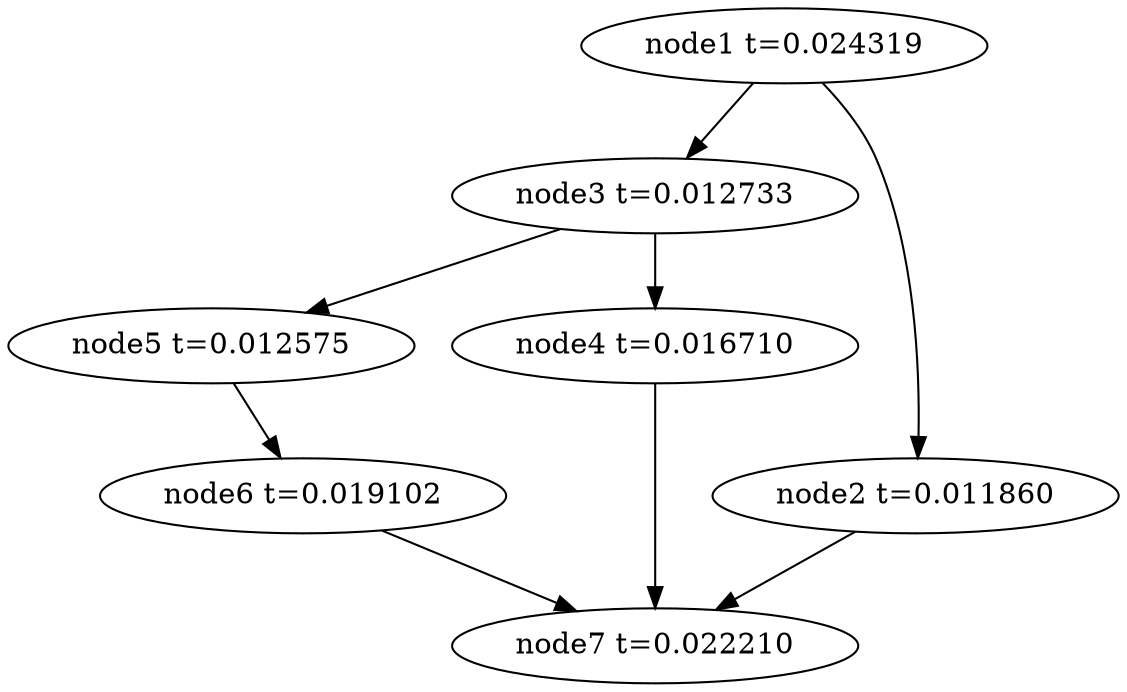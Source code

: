 digraph g{
	node7[label="node7 t=0.022210"]
	node6 -> node7
	node6[label="node6 t=0.019102"];
	node5 -> node6
	node5[label="node5 t=0.012575"];
	node4 -> node7
	node4[label="node4 t=0.016710"];
	node3 -> node5
	node3 -> node4
	node3[label="node3 t=0.012733"];
	node2 -> node7
	node2[label="node2 t=0.011860"];
	node1 -> node3
	node1 -> node2
	node1[label="node1 t=0.024319"];
}
